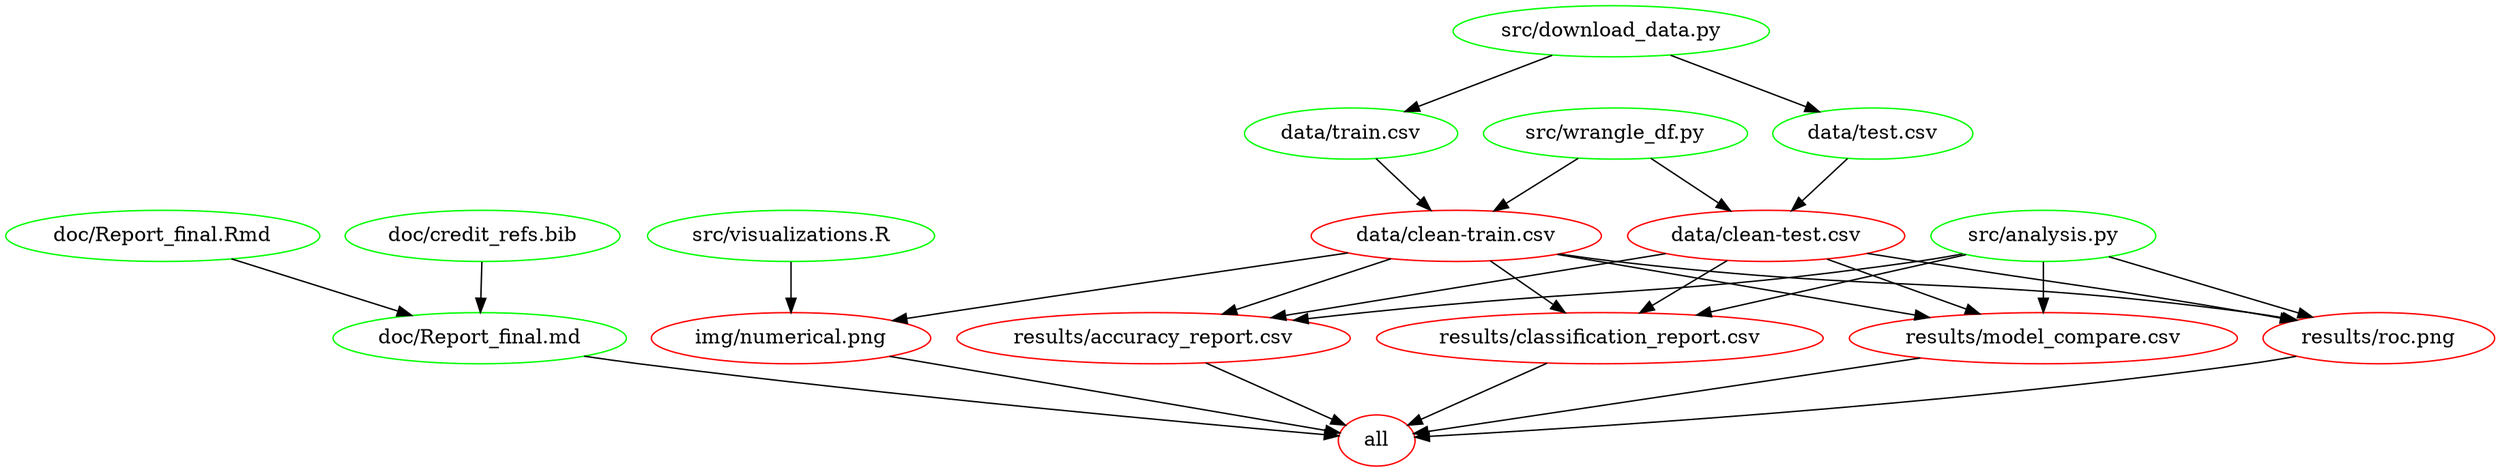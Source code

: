 digraph G {
n2[label="all", color="red"];
n11[label="data/clean-test.csv", color="red"];
n5[label="data/clean-train.csv", color="red"];
n12[label="data/test.csv", color="green"];
n7[label="data/train.csv", color="green"];
n17[label="doc/Report_final.Rmd", color="green"];
n16[label="doc/Report_final.md", color="green"];
n18[label="doc/credit_refs.bib", color="green"];
n3[label="img/numerical.png", color="red"];
n9[label="results/accuracy_report.csv", color="red"];
n13[label="results/classification_report.csv", color="red"];
n14[label="results/model_compare.csv", color="red"];
n15[label="results/roc.png", color="red"];
n10[label="src/analysis.py", color="green"];
n8[label="src/download_data.py", color="green"];
n4[label="src/visualizations.R", color="green"];
n6[label="src/wrangle_df.py", color="green"];
n16 -> n2 ; 
n3 -> n2 ; 
n9 -> n2 ; 
n13 -> n2 ; 
n14 -> n2 ; 
n15 -> n2 ; 
n12 -> n11 ; 
n6 -> n11 ; 
n7 -> n5 ; 
n6 -> n5 ; 
n8 -> n12 ; 
n8 -> n7 ; 
n17 -> n16 ; 
n18 -> n16 ; 
n5 -> n3 ; 
n4 -> n3 ; 
n11 -> n9 ; 
n5 -> n9 ; 
n10 -> n9 ; 
n11 -> n13 ; 
n5 -> n13 ; 
n10 -> n13 ; 
n11 -> n14 ; 
n5 -> n14 ; 
n10 -> n14 ; 
n11 -> n15 ; 
n5 -> n15 ; 
n10 -> n15 ; 
}
